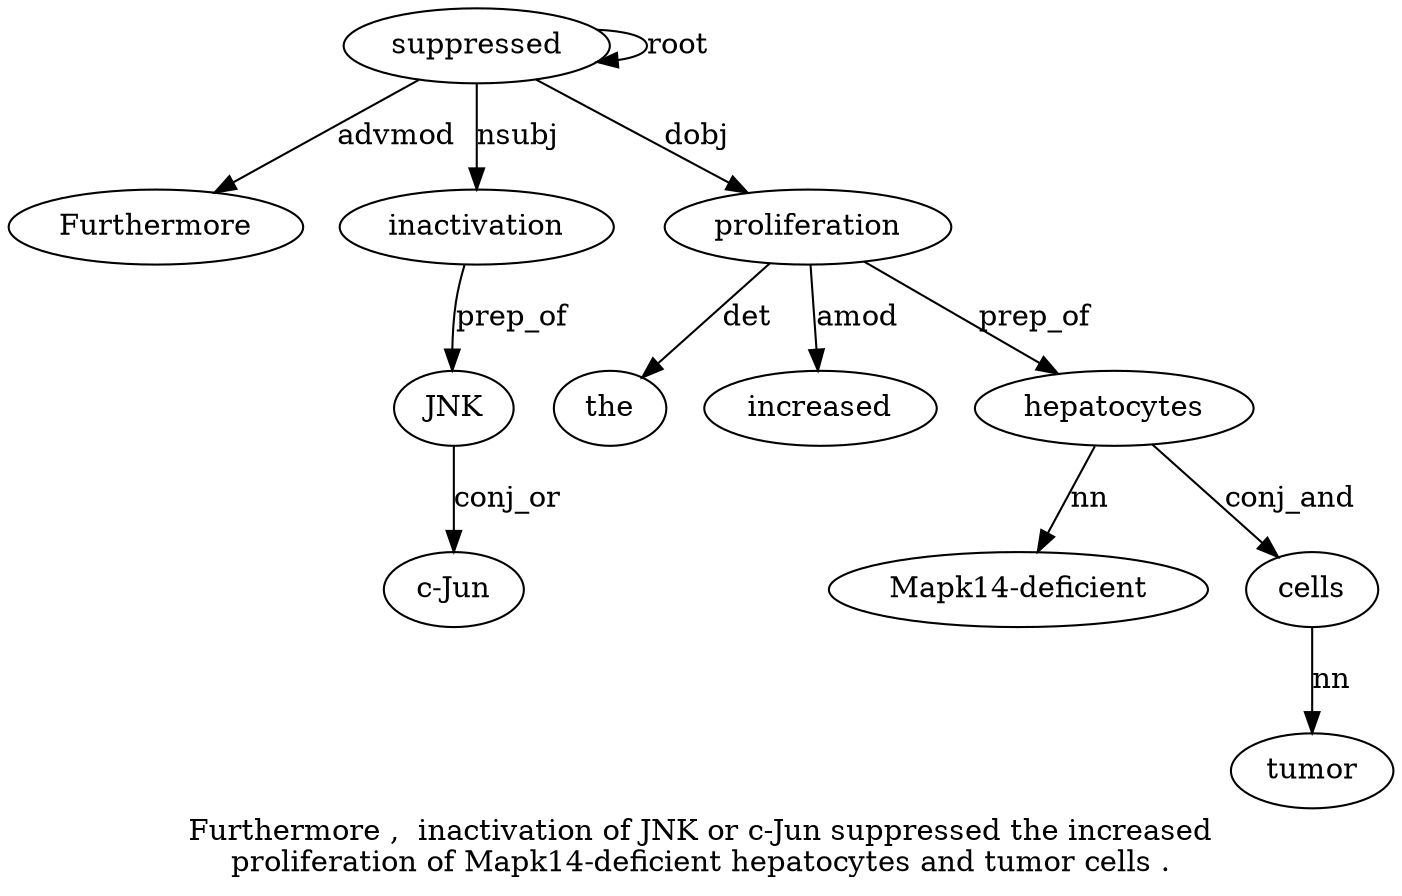 digraph "Furthermore ,  inactivation of JNK or c-Jun suppressed the increased proliferation of Mapk14-deficient hepatocytes and tumor cells ." {
label="Furthermore ,  inactivation of JNK or c-Jun suppressed the increased
proliferation of Mapk14-deficient hepatocytes and tumor cells .";
suppressed8 [style=filled, fillcolor=white, label=suppressed];
Furthermore1 [style=filled, fillcolor=white, label=Furthermore];
suppressed8 -> Furthermore1  [label=advmod];
inactivation3 [style=filled, fillcolor=white, label=inactivation];
suppressed8 -> inactivation3  [label=nsubj];
JNK5 [style=filled, fillcolor=white, label=JNK];
inactivation3 -> JNK5  [label=prep_of];
"c-Jun7" [style=filled, fillcolor=white, label="c-Jun"];
JNK5 -> "c-Jun7"  [label=conj_or];
suppressed8 -> suppressed8  [label=root];
proliferation11 [style=filled, fillcolor=white, label=proliferation];
the9 [style=filled, fillcolor=white, label=the];
proliferation11 -> the9  [label=det];
increased10 [style=filled, fillcolor=white, label=increased];
proliferation11 -> increased10  [label=amod];
suppressed8 -> proliferation11  [label=dobj];
hepatocytes14 [style=filled, fillcolor=white, label=hepatocytes];
"Mapk14-deficient3" [style=filled, fillcolor=white, label="Mapk14-deficient"];
hepatocytes14 -> "Mapk14-deficient3"  [label=nn];
proliferation11 -> hepatocytes14  [label=prep_of];
cells17 [style=filled, fillcolor=white, label=cells];
tumor16 [style=filled, fillcolor=white, label=tumor];
cells17 -> tumor16  [label=nn];
hepatocytes14 -> cells17  [label=conj_and];
}
